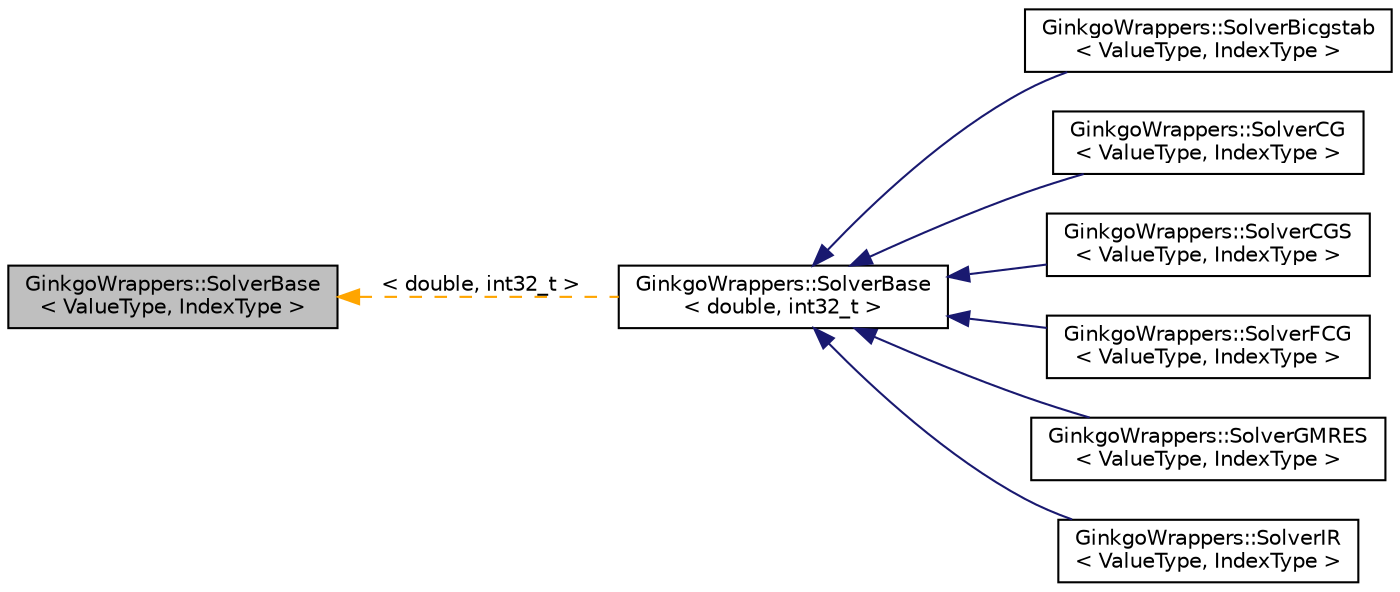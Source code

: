 digraph "GinkgoWrappers::SolverBase&lt; ValueType, IndexType &gt;"
{
 // LATEX_PDF_SIZE
  edge [fontname="Helvetica",fontsize="10",labelfontname="Helvetica",labelfontsize="10"];
  node [fontname="Helvetica",fontsize="10",shape=record];
  rankdir="LR";
  Node1 [label="GinkgoWrappers::SolverBase\l\< ValueType, IndexType \>",height=0.2,width=0.4,color="black", fillcolor="grey75", style="filled", fontcolor="black",tooltip=" "];
  Node1 -> Node2 [dir="back",color="orange",fontsize="10",style="dashed",label=" \< double, int32_t \>" ,fontname="Helvetica"];
  Node2 [label="GinkgoWrappers::SolverBase\l\< double, int32_t \>",height=0.2,width=0.4,color="black", fillcolor="white", style="filled",URL="$classGinkgoWrappers_1_1SolverBase.html",tooltip=" "];
  Node2 -> Node3 [dir="back",color="midnightblue",fontsize="10",style="solid",fontname="Helvetica"];
  Node3 [label="GinkgoWrappers::SolverBicgstab\l\< ValueType, IndexType \>",height=0.2,width=0.4,color="black", fillcolor="white", style="filled",URL="$classGinkgoWrappers_1_1SolverBicgstab.html",tooltip=" "];
  Node2 -> Node4 [dir="back",color="midnightblue",fontsize="10",style="solid",fontname="Helvetica"];
  Node4 [label="GinkgoWrappers::SolverCG\l\< ValueType, IndexType \>",height=0.2,width=0.4,color="black", fillcolor="white", style="filled",URL="$classGinkgoWrappers_1_1SolverCG.html",tooltip=" "];
  Node2 -> Node5 [dir="back",color="midnightblue",fontsize="10",style="solid",fontname="Helvetica"];
  Node5 [label="GinkgoWrappers::SolverCGS\l\< ValueType, IndexType \>",height=0.2,width=0.4,color="black", fillcolor="white", style="filled",URL="$classGinkgoWrappers_1_1SolverCGS.html",tooltip=" "];
  Node2 -> Node6 [dir="back",color="midnightblue",fontsize="10",style="solid",fontname="Helvetica"];
  Node6 [label="GinkgoWrappers::SolverFCG\l\< ValueType, IndexType \>",height=0.2,width=0.4,color="black", fillcolor="white", style="filled",URL="$classGinkgoWrappers_1_1SolverFCG.html",tooltip=" "];
  Node2 -> Node7 [dir="back",color="midnightblue",fontsize="10",style="solid",fontname="Helvetica"];
  Node7 [label="GinkgoWrappers::SolverGMRES\l\< ValueType, IndexType \>",height=0.2,width=0.4,color="black", fillcolor="white", style="filled",URL="$classGinkgoWrappers_1_1SolverGMRES.html",tooltip=" "];
  Node2 -> Node8 [dir="back",color="midnightblue",fontsize="10",style="solid",fontname="Helvetica"];
  Node8 [label="GinkgoWrappers::SolverIR\l\< ValueType, IndexType \>",height=0.2,width=0.4,color="black", fillcolor="white", style="filled",URL="$classGinkgoWrappers_1_1SolverIR.html",tooltip=" "];
}
